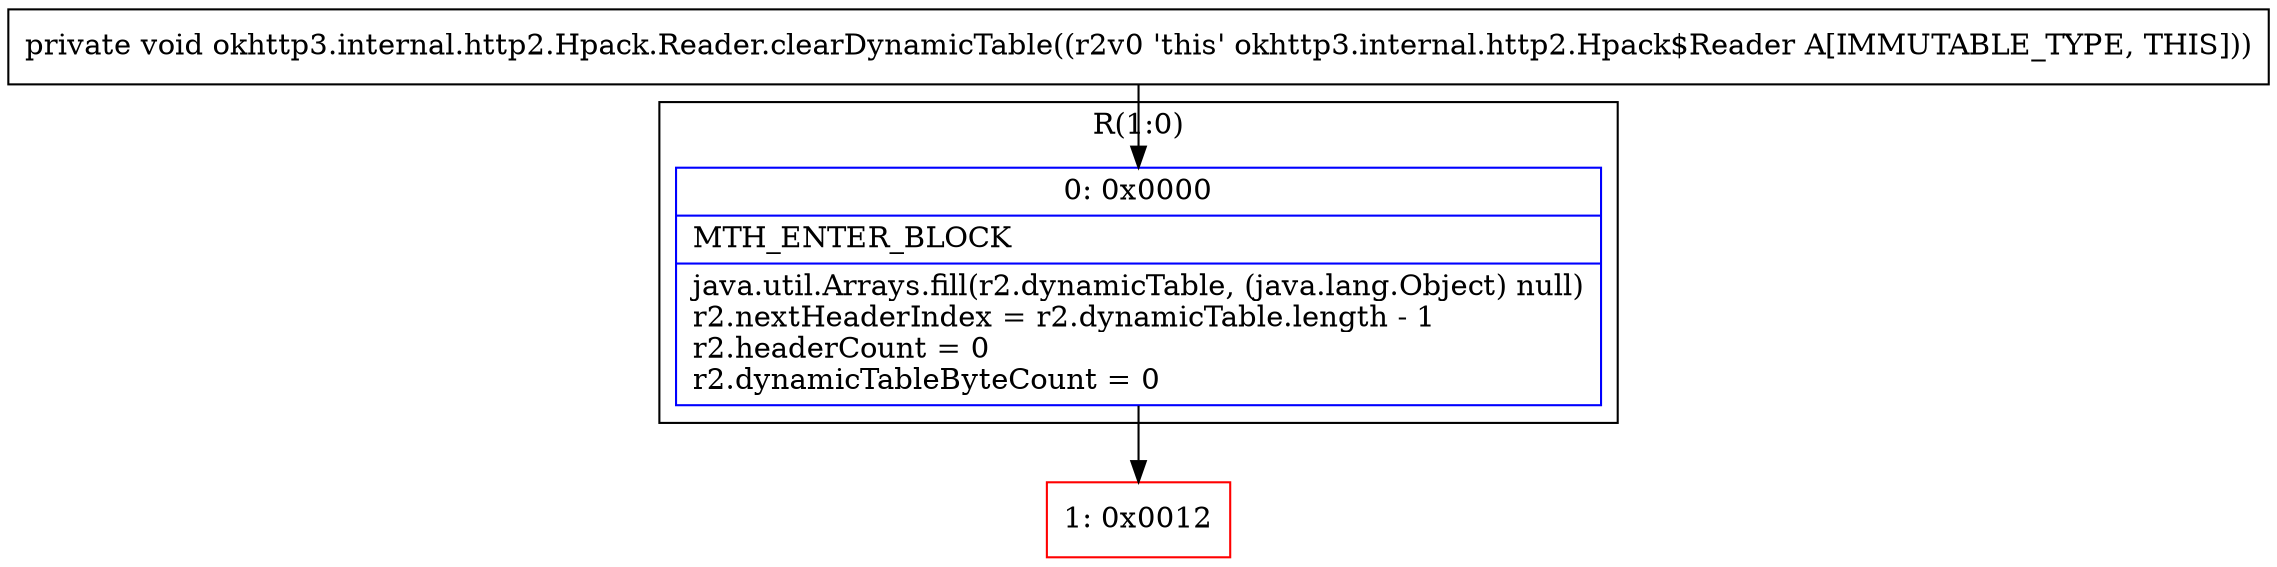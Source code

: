digraph "CFG forokhttp3.internal.http2.Hpack.Reader.clearDynamicTable()V" {
subgraph cluster_Region_669158463 {
label = "R(1:0)";
node [shape=record,color=blue];
Node_0 [shape=record,label="{0\:\ 0x0000|MTH_ENTER_BLOCK\l|java.util.Arrays.fill(r2.dynamicTable, (java.lang.Object) null)\lr2.nextHeaderIndex = r2.dynamicTable.length \- 1\lr2.headerCount = 0\lr2.dynamicTableByteCount = 0\l}"];
}
Node_1 [shape=record,color=red,label="{1\:\ 0x0012}"];
MethodNode[shape=record,label="{private void okhttp3.internal.http2.Hpack.Reader.clearDynamicTable((r2v0 'this' okhttp3.internal.http2.Hpack$Reader A[IMMUTABLE_TYPE, THIS])) }"];
MethodNode -> Node_0;
Node_0 -> Node_1;
}

